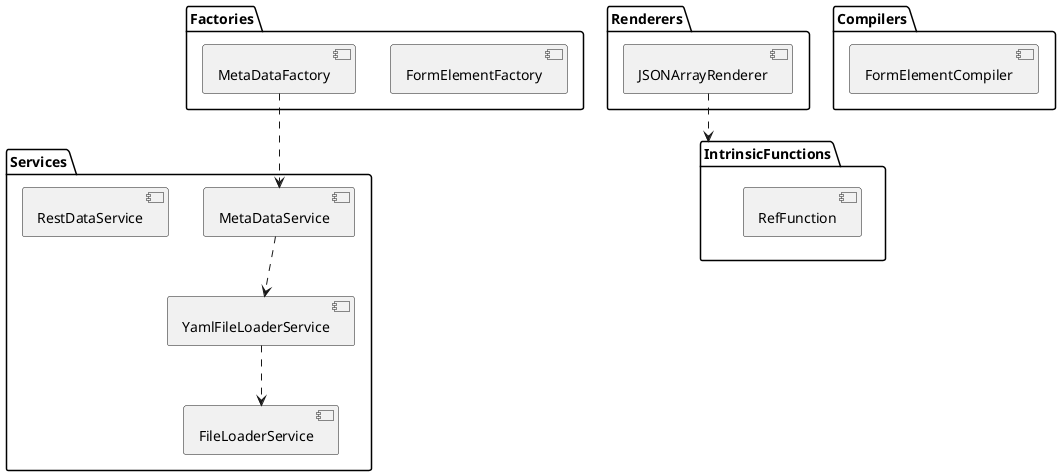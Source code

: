 @startuml

package "Services" {
    [FileLoaderService]
    [YamlFileLoaderService] ..> FileLoaderService
    [MetaDataService] ..> YamlFileLoaderService
    [RestDataService]
}

package "IntrinsicFunctions" {
    [RefFunction]
}

package "Renderers" {
    [JSONArrayRenderer] ..> IntrinsicFunctions
}

package "Compilers" {
    [FormElementCompiler]
}

package "Factories" {
    [FormElementFactory]
    [MetaDataFactory] ..> MetaDataService
}